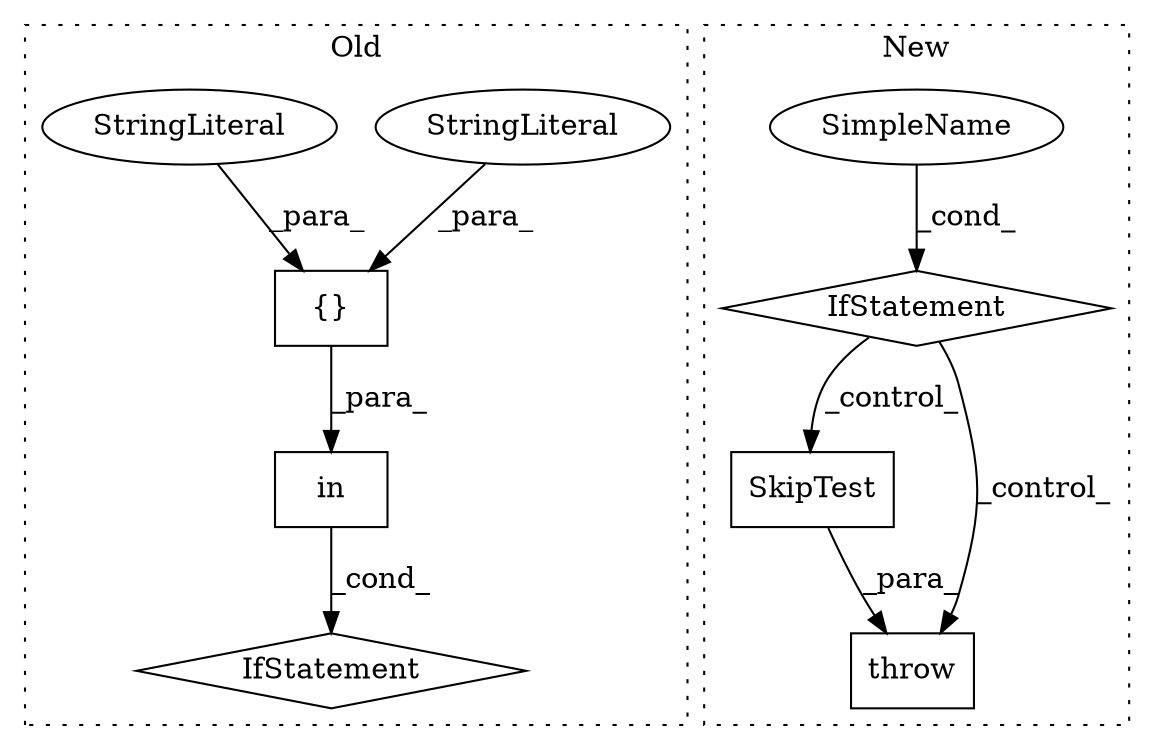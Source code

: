 digraph G {
subgraph cluster0 {
1 [label="{}" a="4" s="4821,4853" l="1,1" shape="box"];
6 [label="in" a="105" s="4801" l="53" shape="box"];
7 [label="IfStatement" a="25" s="4793,4854" l="8,2" shape="diamond"];
8 [label="StringLiteral" a="45" s="4838" l="15" shape="ellipse"];
9 [label="StringLiteral" a="45" s="4822" l="15" shape="ellipse"];
label = "Old";
style="dotted";
}
subgraph cluster1 {
2 [label="SkipTest" a="32" s="4916,4928" l="9,1" shape="box"];
3 [label="IfStatement" a="25" s="4806,4856" l="4,2" shape="diamond"];
4 [label="SimpleName" a="42" s="" l="" shape="ellipse"];
5 [label="throw" a="53" s="4910" l="6" shape="box"];
label = "New";
style="dotted";
}
1 -> 6 [label="_para_"];
2 -> 5 [label="_para_"];
3 -> 2 [label="_control_"];
3 -> 5 [label="_control_"];
4 -> 3 [label="_cond_"];
6 -> 7 [label="_cond_"];
8 -> 1 [label="_para_"];
9 -> 1 [label="_para_"];
}